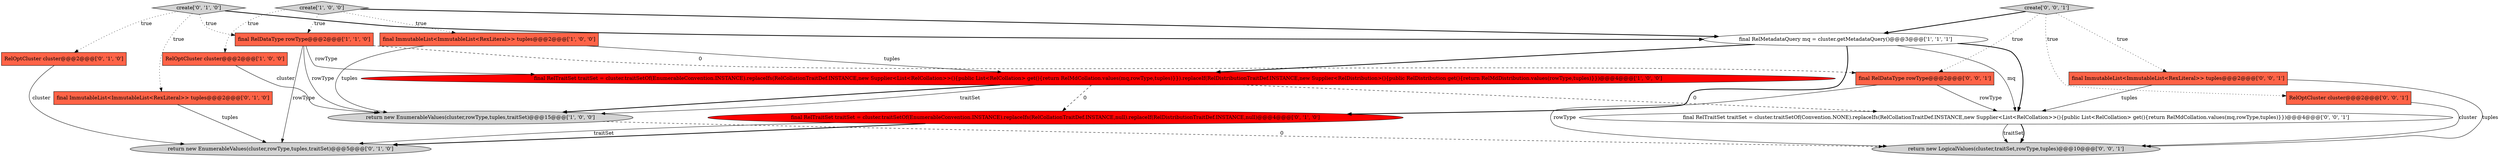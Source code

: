 digraph {
10 [style = filled, label = "return new EnumerableValues(cluster,rowType,tuples,traitSet)@@@5@@@['0', '1', '0']", fillcolor = lightgray, shape = ellipse image = "AAA0AAABBB2BBB"];
11 [style = filled, label = "create['0', '1', '0']", fillcolor = lightgray, shape = diamond image = "AAA0AAABBB2BBB"];
6 [style = filled, label = "final RelDataType rowType@@@2@@@['1', '1', '0']", fillcolor = tomato, shape = box image = "AAA0AAABBB1BBB"];
4 [style = filled, label = "create['1', '0', '0']", fillcolor = lightgray, shape = diamond image = "AAA0AAABBB1BBB"];
12 [style = filled, label = "final ImmutableList<ImmutableList<RexLiteral>> tuples@@@2@@@['0', '0', '1']", fillcolor = tomato, shape = box image = "AAA0AAABBB3BBB"];
17 [style = filled, label = "final RelDataType rowType@@@2@@@['0', '0', '1']", fillcolor = tomato, shape = box image = "AAA0AAABBB3BBB"];
2 [style = filled, label = "final RelMetadataQuery mq = cluster.getMetadataQuery()@@@3@@@['1', '1', '1']", fillcolor = white, shape = ellipse image = "AAA0AAABBB1BBB"];
3 [style = filled, label = "final RelTraitSet traitSet = cluster.traitSetOf(EnumerableConvention.INSTANCE).replaceIfs(RelCollationTraitDef.INSTANCE,new Supplier<List<RelCollation>>(){public List<RelCollation> get(){return RelMdCollation.values(mq,rowType,tuples)}}).replaceIf(RelDistributionTraitDef.INSTANCE,new Supplier<RelDistribution>(){public RelDistribution get(){return RelMdDistribution.values(rowType,tuples)}})@@@4@@@['1', '0', '0']", fillcolor = red, shape = ellipse image = "AAA1AAABBB1BBB"];
0 [style = filled, label = "final ImmutableList<ImmutableList<RexLiteral>> tuples@@@2@@@['1', '0', '0']", fillcolor = tomato, shape = box image = "AAA0AAABBB1BBB"];
15 [style = filled, label = "RelOptCluster cluster@@@2@@@['0', '0', '1']", fillcolor = tomato, shape = box image = "AAA0AAABBB3BBB"];
13 [style = filled, label = "final RelTraitSet traitSet = cluster.traitSetOf(Convention.NONE).replaceIfs(RelCollationTraitDef.INSTANCE,new Supplier<List<RelCollation>>(){public List<RelCollation> get(){return RelMdCollation.values(mq,rowType,tuples)}})@@@4@@@['0', '0', '1']", fillcolor = white, shape = ellipse image = "AAA0AAABBB3BBB"];
16 [style = filled, label = "return new LogicalValues(cluster,traitSet,rowType,tuples)@@@10@@@['0', '0', '1']", fillcolor = lightgray, shape = ellipse image = "AAA0AAABBB3BBB"];
5 [style = filled, label = "RelOptCluster cluster@@@2@@@['1', '0', '0']", fillcolor = tomato, shape = box image = "AAA0AAABBB1BBB"];
7 [style = filled, label = "final ImmutableList<ImmutableList<RexLiteral>> tuples@@@2@@@['0', '1', '0']", fillcolor = tomato, shape = box image = "AAA0AAABBB2BBB"];
8 [style = filled, label = "final RelTraitSet traitSet = cluster.traitSetOf(EnumerableConvention.INSTANCE).replaceIfs(RelCollationTraitDef.INSTANCE,null).replaceIf(RelDistributionTraitDef.INSTANCE,null)@@@4@@@['0', '1', '0']", fillcolor = red, shape = ellipse image = "AAA1AAABBB2BBB"];
9 [style = filled, label = "RelOptCluster cluster@@@2@@@['0', '1', '0']", fillcolor = tomato, shape = box image = "AAA0AAABBB2BBB"];
14 [style = filled, label = "create['0', '0', '1']", fillcolor = lightgray, shape = diamond image = "AAA0AAABBB3BBB"];
1 [style = filled, label = "return new EnumerableValues(cluster,rowType,tuples,traitSet)@@@15@@@['1', '0', '0']", fillcolor = lightgray, shape = ellipse image = "AAA0AAABBB1BBB"];
13->16 [style = solid, label="traitSet"];
4->6 [style = dotted, label="true"];
11->7 [style = dotted, label="true"];
4->5 [style = dotted, label="true"];
8->10 [style = bold, label=""];
0->1 [style = solid, label="tuples"];
14->12 [style = dotted, label="true"];
3->1 [style = bold, label=""];
17->13 [style = solid, label="rowType"];
2->3 [style = bold, label=""];
6->1 [style = solid, label="rowType"];
6->3 [style = solid, label="rowType"];
4->0 [style = dotted, label="true"];
11->9 [style = dotted, label="true"];
6->17 [style = dashed, label="0"];
4->2 [style = bold, label=""];
7->10 [style = solid, label="tuples"];
8->10 [style = solid, label="traitSet"];
3->13 [style = dashed, label="0"];
13->16 [style = bold, label=""];
11->2 [style = bold, label=""];
0->3 [style = solid, label="tuples"];
2->13 [style = bold, label=""];
14->17 [style = dotted, label="true"];
3->1 [style = solid, label="traitSet"];
14->15 [style = dotted, label="true"];
6->10 [style = solid, label="rowType"];
5->1 [style = solid, label="cluster"];
11->6 [style = dotted, label="true"];
1->16 [style = dashed, label="0"];
12->16 [style = solid, label="tuples"];
3->8 [style = dashed, label="0"];
14->2 [style = bold, label=""];
2->13 [style = solid, label="mq"];
9->10 [style = solid, label="cluster"];
12->13 [style = solid, label="tuples"];
17->16 [style = solid, label="rowType"];
15->16 [style = solid, label="cluster"];
2->8 [style = bold, label=""];
}
